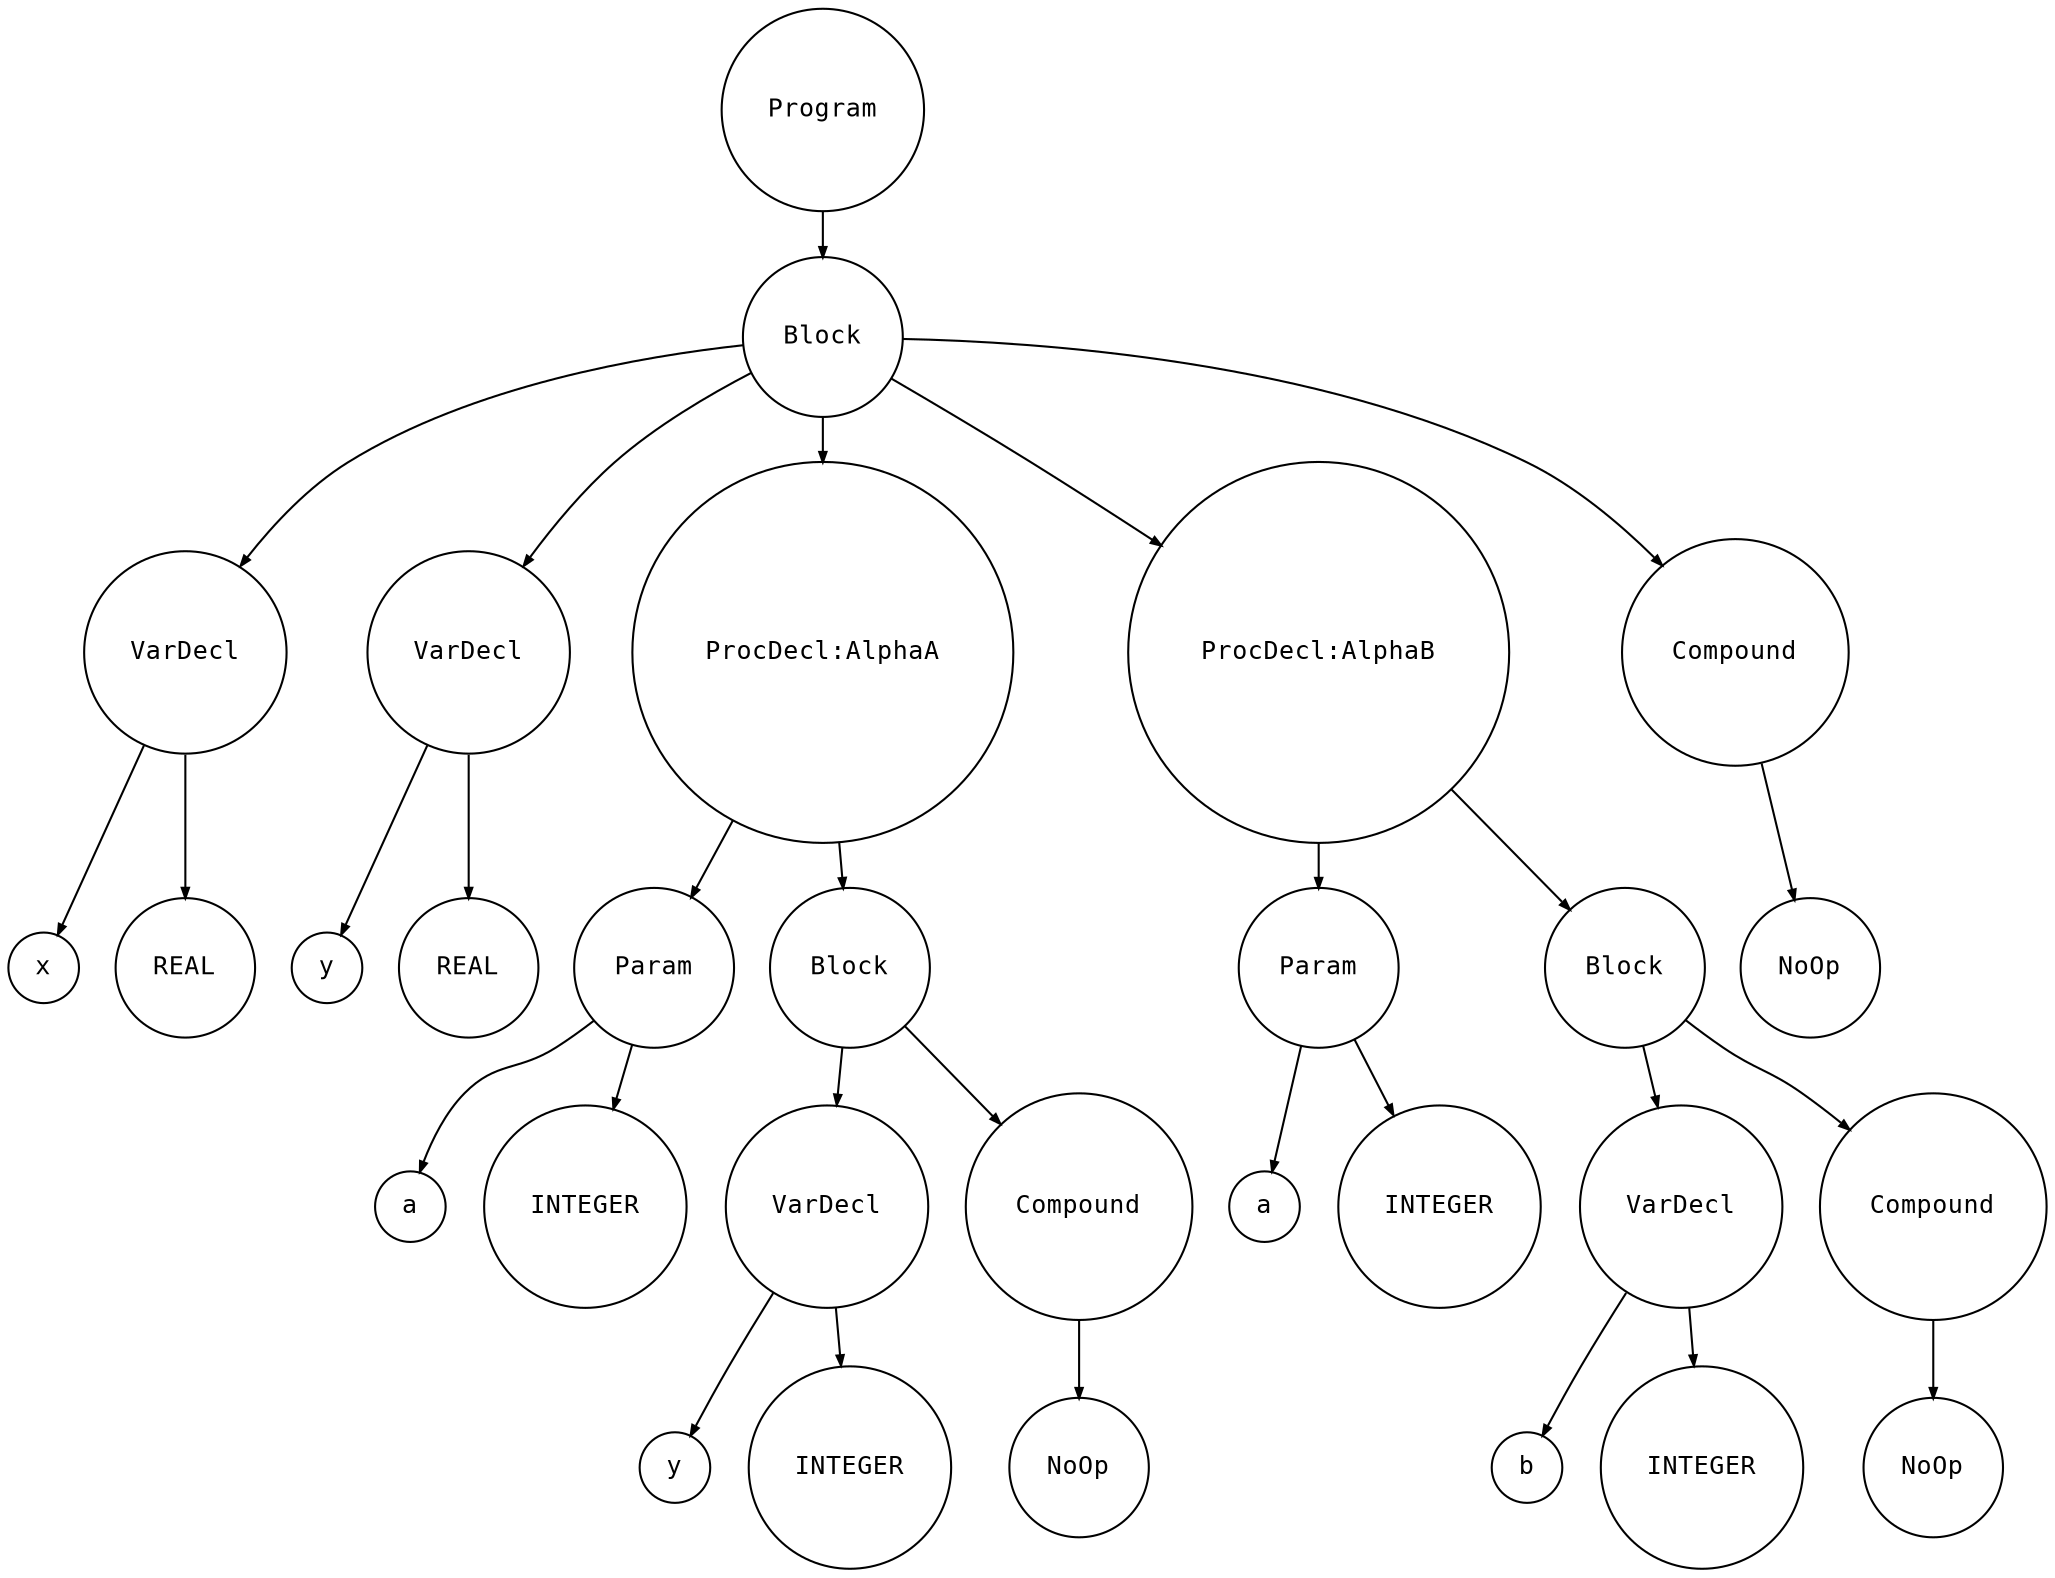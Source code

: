 digraph astgraph {
  node [shape=circle, fontsize=12, fontname="Courier", height=.1];
  ranksep=.3;
  edge [arrowsize=.5]
  node1 [label="Program"]
  node2 [label="Block"]
  node3 [label="VarDecl"]
  node4 [label="x"]
  node3 -> node4
  node5 [label="REAL"]
  node3 -> node5
  node6 [label="VarDecl"]
  node7 [label="y"]
  node6 -> node7
  node8 [label="REAL"]
  node6 -> node8
  node9 [label="ProcDecl:AlphaA"]
  node10 [label="Param"]
  node11 [label="a"]
  node10 -> node11
  node12 [label="INTEGER"]
  node10 -> node12
  node9 -> node10
  node13 [label="Block"]
  node14 [label="VarDecl"]
  node15 [label="y"]
  node14 -> node15
  node16 [label="INTEGER"]
  node14 -> node16
  node17 [label="Compound"]
  node18 [label="NoOp"]
  node17 -> node18
  node13 -> node14
  node13 -> node17
  node9 -> node13
  node19 [label="ProcDecl:AlphaB"]
  node20 [label="Param"]
  node21 [label="a"]
  node20 -> node21
  node22 [label="INTEGER"]
  node20 -> node22
  node19 -> node20
  node23 [label="Block"]
  node24 [label="VarDecl"]
  node25 [label="b"]
  node24 -> node25
  node26 [label="INTEGER"]
  node24 -> node26
  node27 [label="Compound"]
  node28 [label="NoOp"]
  node27 -> node28
  node23 -> node24
  node23 -> node27
  node19 -> node23
  node29 [label="Compound"]
  node30 [label="NoOp"]
  node29 -> node30
  node2 -> node3
  node2 -> node6
  node2 -> node9
  node2 -> node19
  node2 -> node29
  node1 -> node2
}